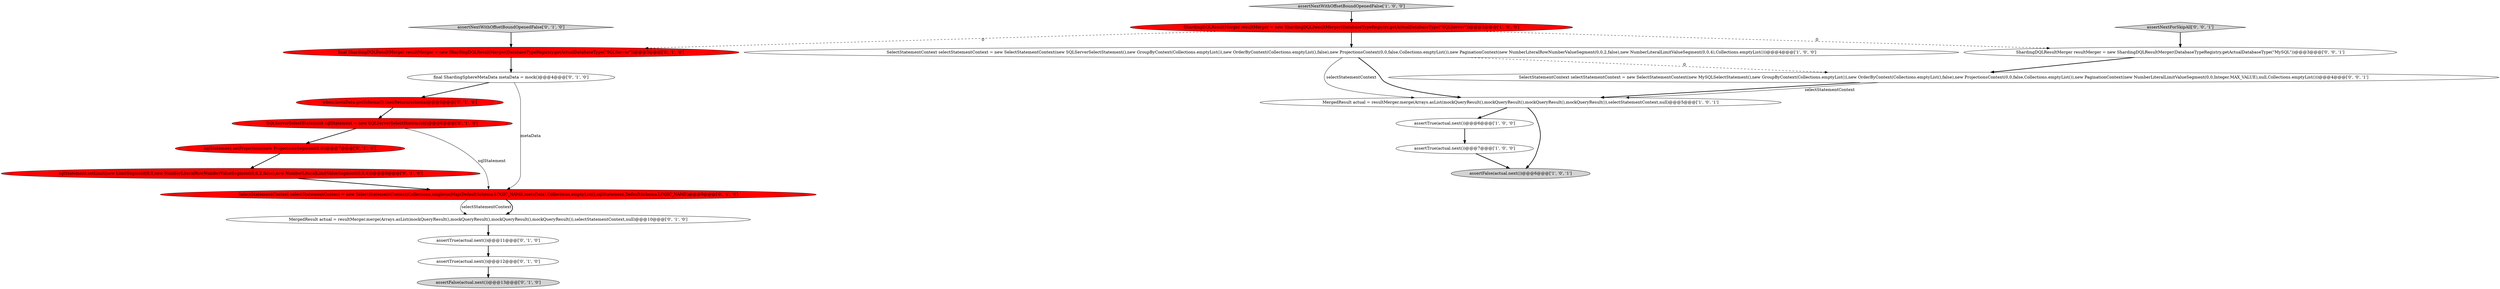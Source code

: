 digraph {
4 [style = filled, label = "assertTrue(actual.next())@@@6@@@['1', '0', '0']", fillcolor = white, shape = ellipse image = "AAA0AAABBB1BBB"];
9 [style = filled, label = "SQLServerSelectStatement sqlStatement = new SQLServerSelectStatement()@@@6@@@['0', '1', '0']", fillcolor = red, shape = ellipse image = "AAA1AAABBB2BBB"];
20 [style = filled, label = "SelectStatementContext selectStatementContext = new SelectStatementContext(new MySQLSelectStatement(),new GroupByContext(Collections.emptyList()),new OrderByContext(Collections.emptyList(),false),new ProjectionsContext(0,0,false,Collections.emptyList()),new PaginationContext(new NumberLiteralLimitValueSegment(0,0,Integer.MAX_VALUE),null,Collections.emptyList()))@@@4@@@['0', '0', '1']", fillcolor = white, shape = ellipse image = "AAA0AAABBB3BBB"];
2 [style = filled, label = "assertTrue(actual.next())@@@7@@@['1', '0', '0']", fillcolor = white, shape = ellipse image = "AAA0AAABBB1BBB"];
1 [style = filled, label = "MergedResult actual = resultMerger.merge(Arrays.asList(mockQueryResult(),mockQueryResult(),mockQueryResult(),mockQueryResult()),selectStatementContext,null)@@@5@@@['1', '0', '1']", fillcolor = white, shape = ellipse image = "AAA0AAABBB1BBB"];
19 [style = filled, label = "ShardingDQLResultMerger resultMerger = new ShardingDQLResultMerger(DatabaseTypeRegistry.getActualDatabaseType(\"MySQL\"))@@@3@@@['0', '0', '1']", fillcolor = white, shape = ellipse image = "AAA0AAABBB3BBB"];
3 [style = filled, label = "ShardingDQLResultMerger resultMerger = new ShardingDQLResultMerger(DatabaseTypeRegistry.getActualDatabaseType(\"SQLServer\"))@@@3@@@['1', '0', '0']", fillcolor = red, shape = ellipse image = "AAA1AAABBB1BBB"];
5 [style = filled, label = "assertFalse(actual.next())@@@6@@@['1', '0', '1']", fillcolor = lightgray, shape = ellipse image = "AAA0AAABBB1BBB"];
16 [style = filled, label = "sqlStatement.setLimit(new LimitSegment(0,0,new NumberLiteralRowNumberValueSegment(0,0,2,false),new NumberLiteralLimitValueSegment(0,0,4)))@@@8@@@['0', '1', '0']", fillcolor = red, shape = ellipse image = "AAA1AAABBB2BBB"];
6 [style = filled, label = "assertNextWithOffsetBoundOpenedFalse['1', '0', '0']", fillcolor = lightgray, shape = diamond image = "AAA0AAABBB1BBB"];
0 [style = filled, label = "SelectStatementContext selectStatementContext = new SelectStatementContext(new SQLServerSelectStatement(),new GroupByContext(Collections.emptyList()),new OrderByContext(Collections.emptyList(),false),new ProjectionsContext(0,0,false,Collections.emptyList()),new PaginationContext(new NumberLiteralRowNumberValueSegment(0,0,2,false),new NumberLiteralLimitValueSegment(0,0,4),Collections.emptyList()))@@@4@@@['1', '0', '0']", fillcolor = white, shape = ellipse image = "AAA0AAABBB1BBB"];
10 [style = filled, label = "assertTrue(actual.next())@@@12@@@['0', '1', '0']", fillcolor = white, shape = ellipse image = "AAA0AAABBB2BBB"];
11 [style = filled, label = "assertFalse(actual.next())@@@13@@@['0', '1', '0']", fillcolor = lightgray, shape = ellipse image = "AAA0AAABBB2BBB"];
12 [style = filled, label = "final ShardingDQLResultMerger resultMerger = new ShardingDQLResultMerger(DatabaseTypeRegistry.getActualDatabaseType(\"SQLServer\"))@@@3@@@['0', '1', '0']", fillcolor = red, shape = ellipse image = "AAA1AAABBB2BBB"];
15 [style = filled, label = "MergedResult actual = resultMerger.merge(Arrays.asList(mockQueryResult(),mockQueryResult(),mockQueryResult(),mockQueryResult()),selectStatementContext,null)@@@10@@@['0', '1', '0']", fillcolor = white, shape = ellipse image = "AAA0AAABBB2BBB"];
17 [style = filled, label = "when(metaData.getSchema()).thenReturn(schema)@@@5@@@['0', '1', '0']", fillcolor = red, shape = ellipse image = "AAA1AAABBB2BBB"];
7 [style = filled, label = "SelectStatementContext selectStatementContext = new SelectStatementContext(Collections.singletonMap(DefaultSchema.LOGIC_NAME,metaData),Collections.emptyList(),sqlStatement,DefaultSchema.LOGIC_NAME)@@@9@@@['0', '1', '0']", fillcolor = red, shape = ellipse image = "AAA1AAABBB2BBB"];
8 [style = filled, label = "assertTrue(actual.next())@@@11@@@['0', '1', '0']", fillcolor = white, shape = ellipse image = "AAA0AAABBB2BBB"];
14 [style = filled, label = "final ShardingSphereMetaData metaData = mock()@@@4@@@['0', '1', '0']", fillcolor = white, shape = ellipse image = "AAA0AAABBB2BBB"];
21 [style = filled, label = "assertNextForSkipAll['0', '0', '1']", fillcolor = lightgray, shape = diamond image = "AAA0AAABBB3BBB"];
13 [style = filled, label = "sqlStatement.setProjections(new ProjectionsSegment(0,0))@@@7@@@['0', '1', '0']", fillcolor = red, shape = ellipse image = "AAA1AAABBB2BBB"];
18 [style = filled, label = "assertNextWithOffsetBoundOpenedFalse['0', '1', '0']", fillcolor = lightgray, shape = diamond image = "AAA0AAABBB2BBB"];
1->5 [style = bold, label=""];
6->3 [style = bold, label=""];
8->10 [style = bold, label=""];
1->4 [style = bold, label=""];
21->19 [style = bold, label=""];
19->20 [style = bold, label=""];
17->9 [style = bold, label=""];
16->7 [style = bold, label=""];
18->12 [style = bold, label=""];
14->17 [style = bold, label=""];
4->2 [style = bold, label=""];
20->1 [style = bold, label=""];
0->20 [style = dashed, label="0"];
0->1 [style = solid, label="selectStatementContext"];
13->16 [style = bold, label=""];
3->0 [style = bold, label=""];
14->7 [style = solid, label="metaData"];
3->19 [style = dashed, label="0"];
20->1 [style = solid, label="selectStatementContext"];
7->15 [style = solid, label="selectStatementContext"];
3->12 [style = dashed, label="0"];
0->1 [style = bold, label=""];
12->14 [style = bold, label=""];
7->15 [style = bold, label=""];
15->8 [style = bold, label=""];
9->7 [style = solid, label="sqlStatement"];
2->5 [style = bold, label=""];
9->13 [style = bold, label=""];
10->11 [style = bold, label=""];
}
